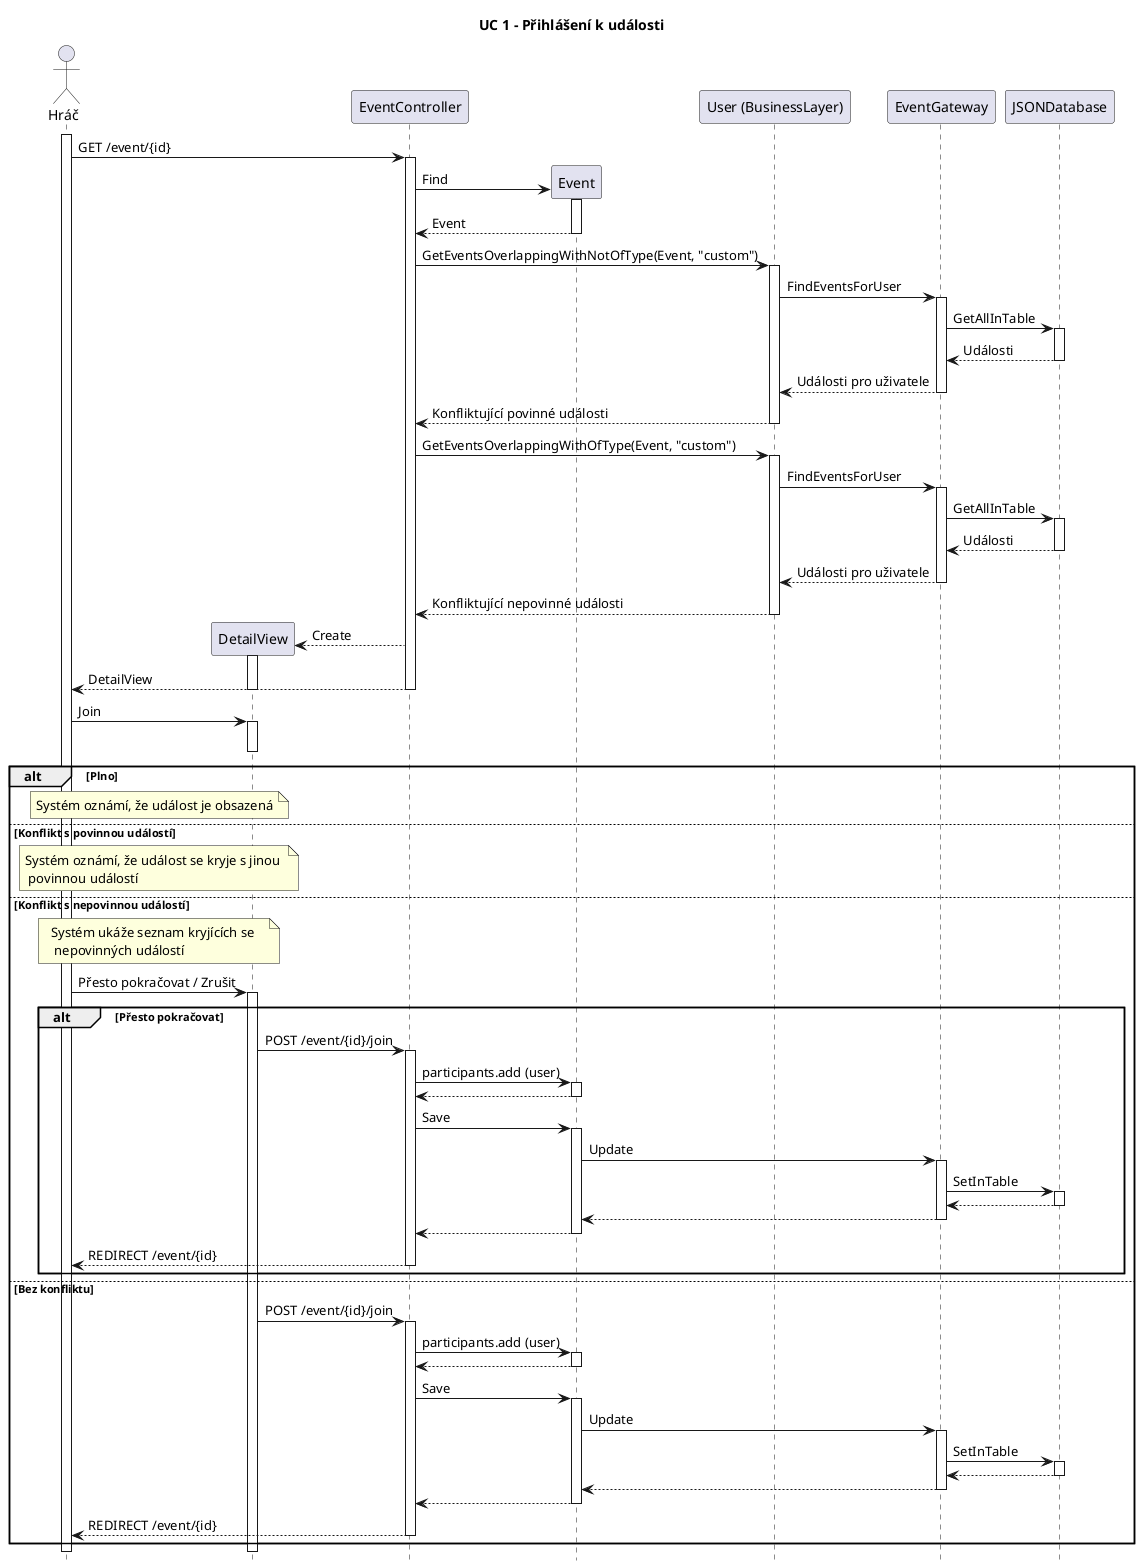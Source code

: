 @startuml

hide footbox
title UC 1 - Přihlášení k události

actor "Hráč" as U
participant "DetailView" as DV
participant "EventController" as EC
participant "Event" as EV
participant "User (BusinessLayer)" as UBL
participant "EventGateway" as EG
participant "JSONDatabase" as DB

activate U
autoactivate on

U -> EC : GET /event/{id}

' Model Data
EC -> EV ** : Find
activate EV
EC <-- EV : Event

' Required conflicts

EC -> UBL : GetEventsOverlappingWithNotOfType(Event, "custom")

UBL -> EG : FindEventsForUser

EG -> DB : GetAllInTable
EG <-- DB : Události

UBL <-- EG : Události pro uživatele

EC <-- UBL : Konfliktující povinné události

' Optional conclicts
EC -> UBL : GetEventsOverlappingWithOfType(Event, "custom")

UBL -> EG : FindEventsForUser

EG -> DB : GetAllInTable
EG <-- DB : Události

UBL <-- EG : Události pro uživatele

EC <-- UBL : Konfliktující nepovinné události

' Returns DetailView
EC --> DV ** : Create
activate DV
U <-- EC : DetailView

deactivate DV
U -> DV : Join

alt Plno
  	note over U,DV : Systém oznámí, že událost je obsazená
else Konflikt s povinnou událostí
  	note over U, DV : Systém oznámí, že událost se kryje s jinou \n povinnou událostí
else Konflikt s nepovinnou událostí
  	note over U, DV : Systém ukáže seznam kryjících se \n nepovinných událostí
    deactivate DV
	U -> DV : Přesto pokračovat / Zrušit
	alt Přesto pokračovat
    	DV -> EC : POST /event/{id}/join
        EC -> EV : participants.add (user)
        EC <-- EV :
        EC -> EV : Save
        EV -> EG : Update
        EG -> DB : SetInTable
        EG <-- DB :
        EV <-- EG :
        EC <-- EV :
        U <-- EC : REDIRECT /event/{id}
    end
else Bez konfliktu
    DV -> EC : POST /event/{id}/join
    EC -> EV : participants.add (user)
    EC <-- EV :
    EC -> EV : Save
    EV -> EG : Update
    EG -> DB : SetInTable
    EG <-- DB :
    EV <-- EG :
    EC <-- EV :
    U <-- EC : REDIRECT /event/{id}
end

@enduml